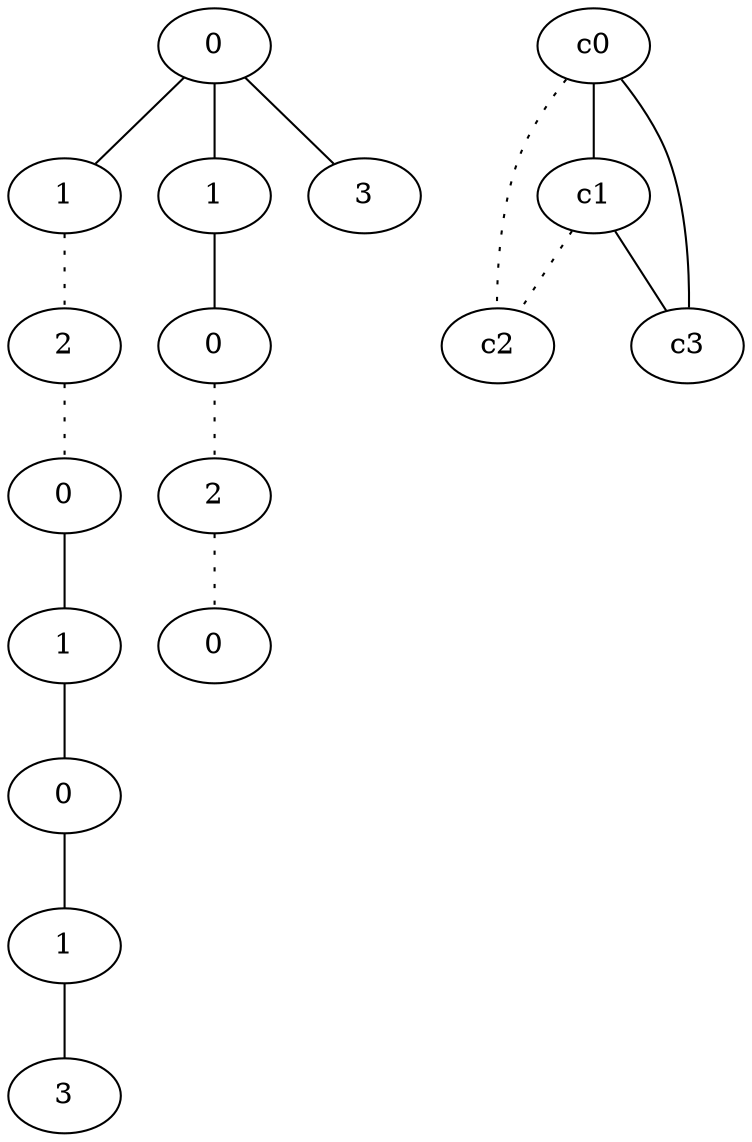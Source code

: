 graph {
a0[label=0];
a1[label=1];
a2[label=2];
a3[label=0];
a4[label=1];
a5[label=0];
a6[label=1];
a7[label=3];
a8[label=1];
a9[label=0];
a10[label=2];
a11[label=0];
a12[label=3];
a0 -- a1;
a0 -- a8;
a0 -- a12;
a1 -- a2 [style=dotted];
a2 -- a3 [style=dotted];
a3 -- a4;
a4 -- a5;
a5 -- a6;
a6 -- a7;
a8 -- a9;
a9 -- a10 [style=dotted];
a10 -- a11 [style=dotted];
c0 -- c1;
c0 -- c2 [style=dotted];
c0 -- c3;
c1 -- c2 [style=dotted];
c1 -- c3;
}
